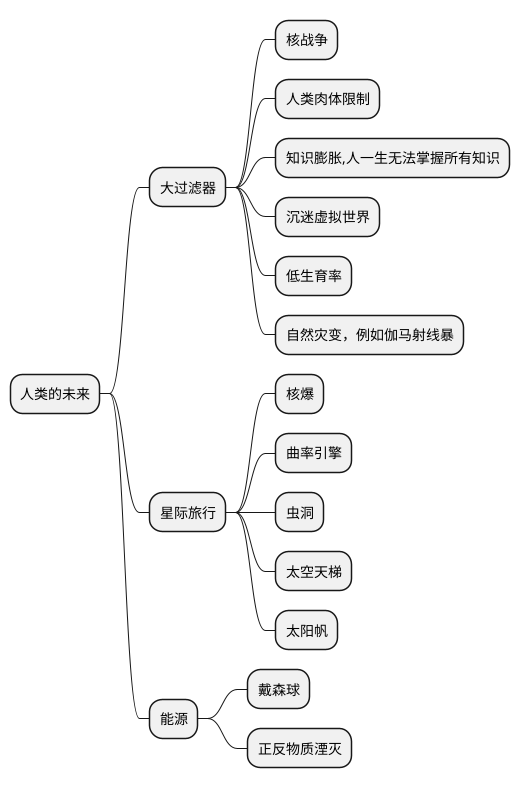 @startmindmap 死后的未来

* 人类的未来
** 大过滤器
*** 核战争
*** 人类肉体限制
*** 知识膨胀,人一生无法掌握所有知识
*** 沉迷虚拟世界
*** 低生育率
*** 自然灾变，例如伽马射线暴

** 星际旅行
*** 核爆
*** 曲率引擎
*** 虫洞
*** 太空天梯
*** 太阳帆

** 能源
*** 戴森球
*** 正反物质湮灭

@endmindmap